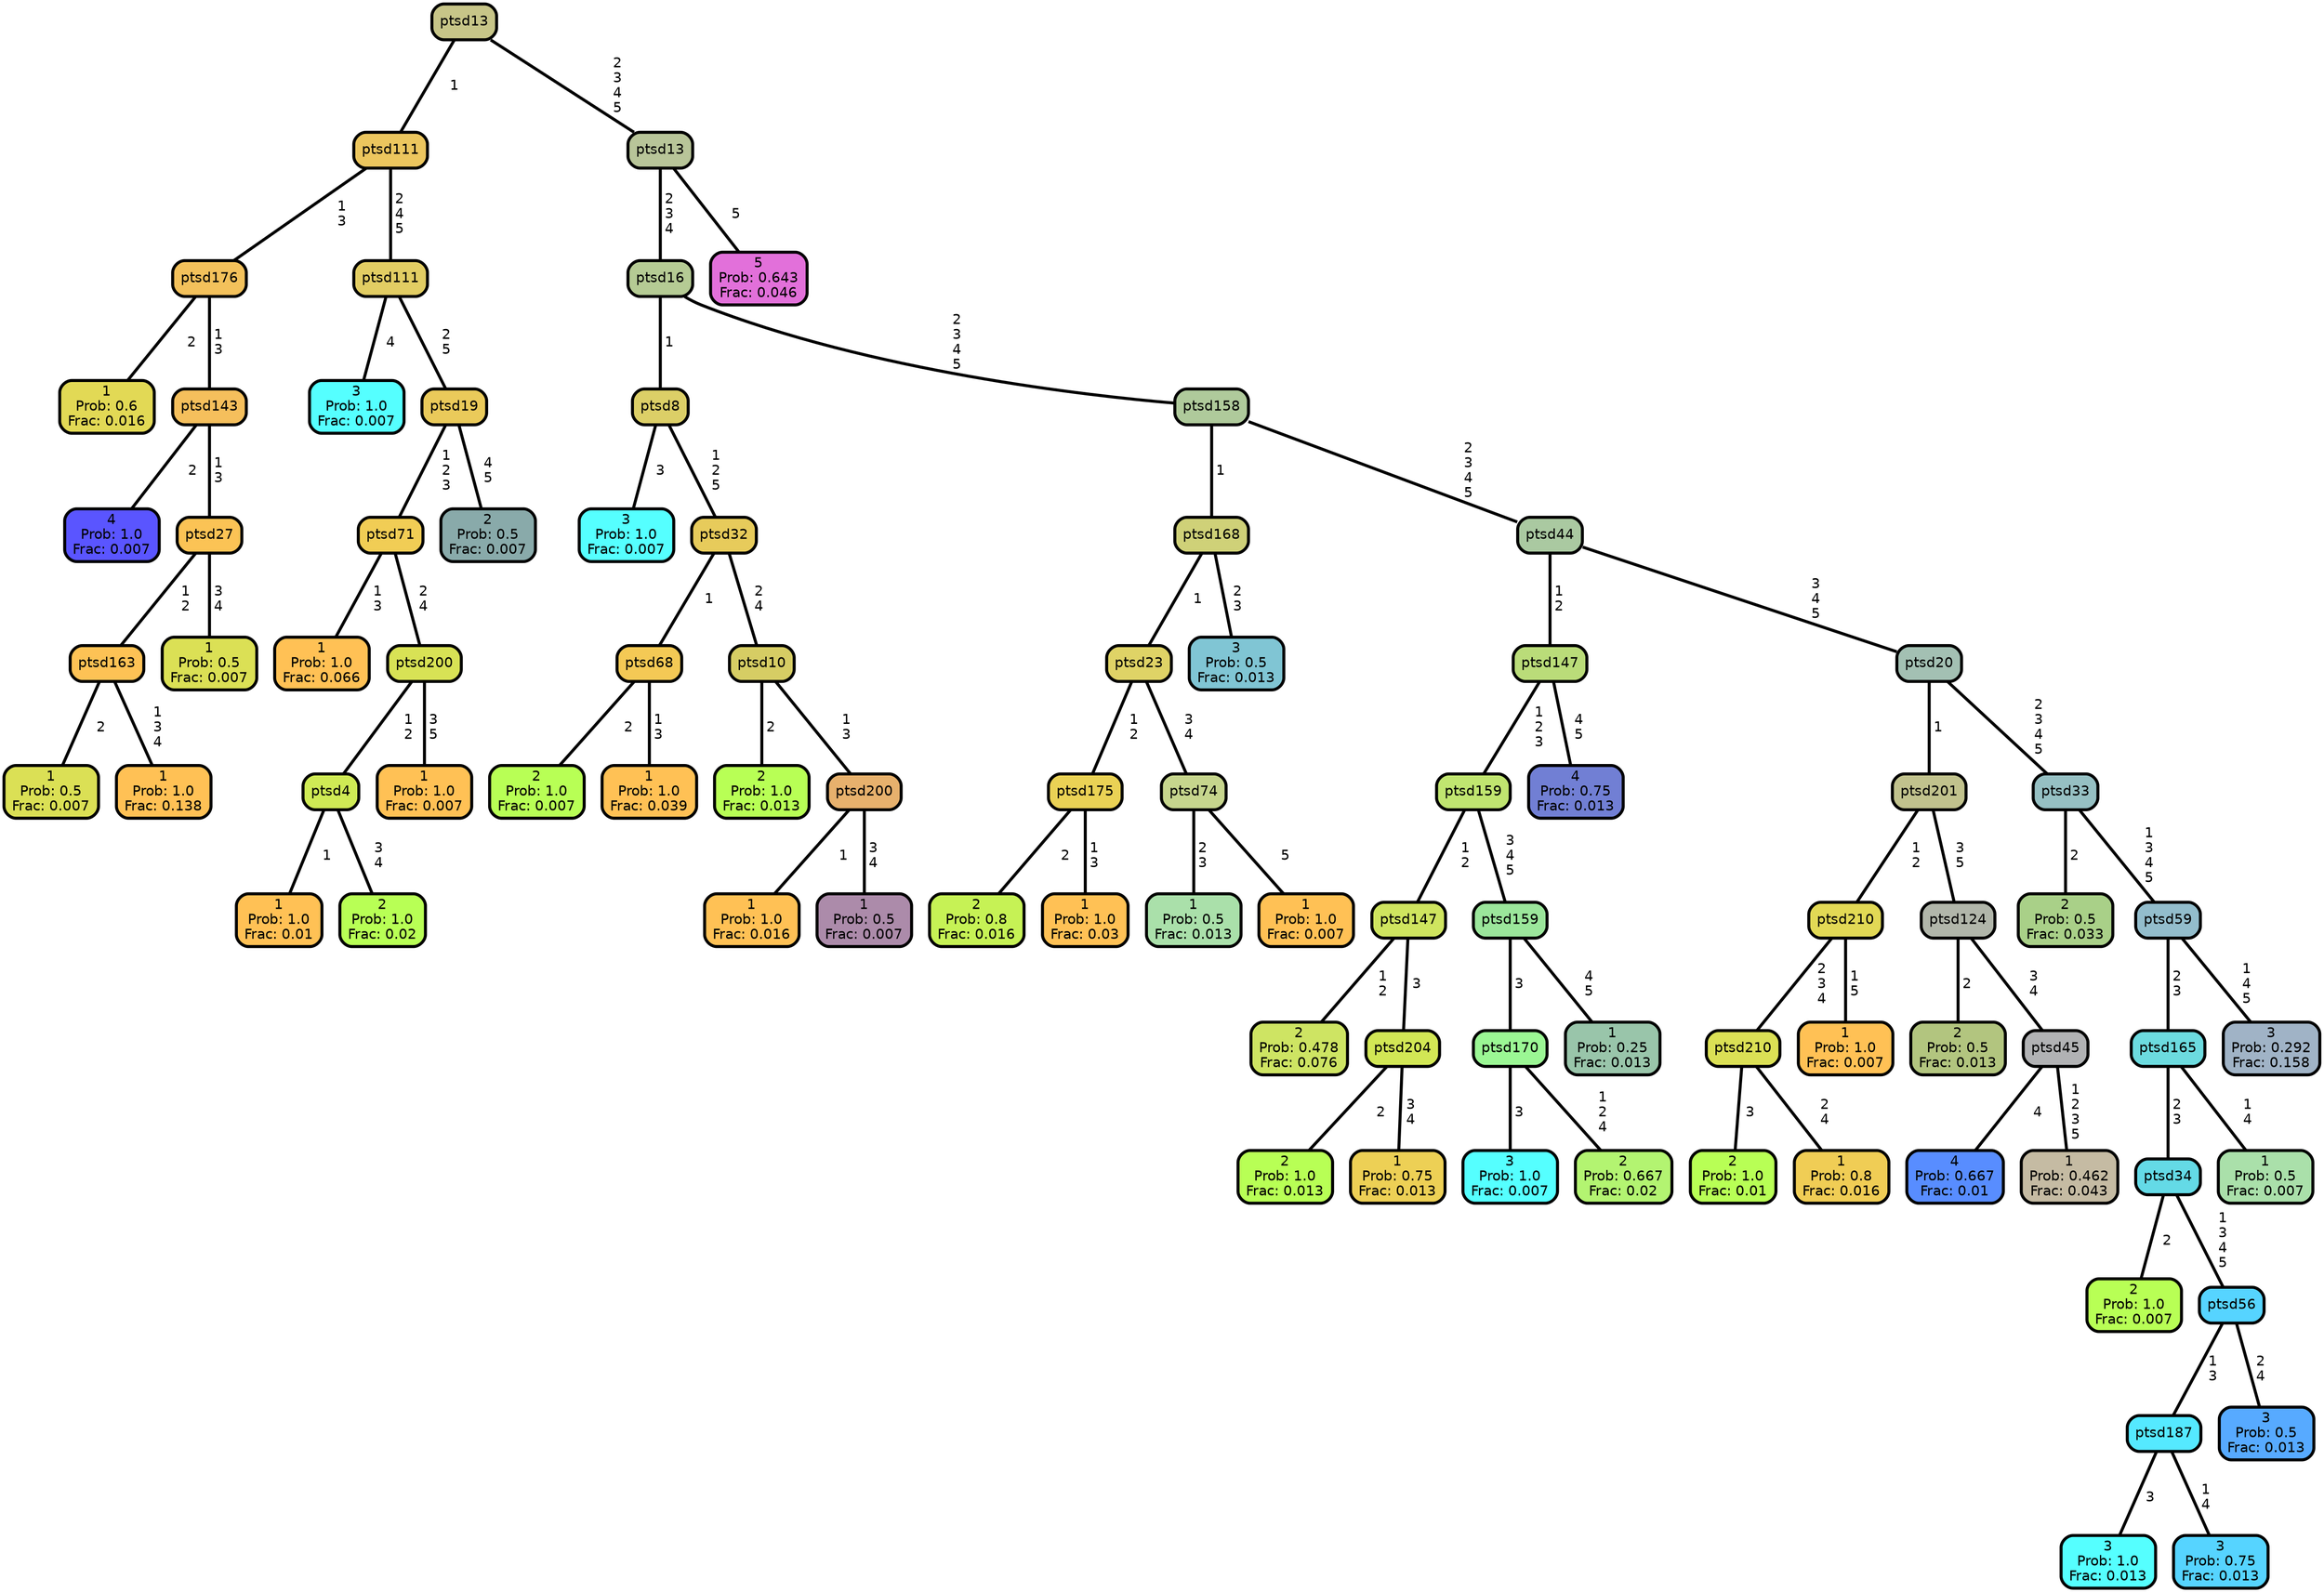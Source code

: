 graph Tree {
node [shape=box, style="filled, rounded",color="black",penwidth="3",fontcolor="black",                 fontname=helvetica] ;
graph [ranksep="0 equally", splines=straight,                 bgcolor=transparent, dpi=200] ;
edge [fontname=helvetica, color=black] ;
0 [label="1
Prob: 0.6
Frac: 0.016", fillcolor="#e2d955"] ;
1 [label="ptsd176", fillcolor="#f3c15b"] ;
2 [label="4
Prob: 1.0
Frac: 0.007", fillcolor="#5a55ff"] ;
3 [label="ptsd143", fillcolor="#f5bf5c"] ;
4 [label="1
Prob: 0.5
Frac: 0.007", fillcolor="#dbe055"] ;
5 [label="ptsd163", fillcolor="#fdc255"] ;
6 [label="1
Prob: 1.0
Frac: 0.138", fillcolor="#ffc155"] ;
7 [label="ptsd27", fillcolor="#fbc355"] ;
8 [label="1
Prob: 0.5
Frac: 0.007", fillcolor="#dbe055"] ;
9 [label="ptsd111", fillcolor="#ecc65e"] ;
10 [label="3
Prob: 1.0
Frac: 0.007", fillcolor="#55ffff"] ;
11 [label="ptsd111", fillcolor="#e2cd63"] ;
12 [label="1
Prob: 1.0
Frac: 0.066", fillcolor="#ffc155"] ;
13 [label="ptsd71", fillcolor="#f1cd55"] ;
14 [label="1
Prob: 1.0
Frac: 0.01", fillcolor="#ffc155"] ;
15 [label="ptsd4", fillcolor="#cfea55"] ;
16 [label="2
Prob: 1.0
Frac: 0.02", fillcolor="#b8ff55"] ;
17 [label="ptsd200", fillcolor="#d8e255"] ;
18 [label="1
Prob: 1.0
Frac: 0.007", fillcolor="#ffc155"] ;
19 [label="ptsd19", fillcolor="#eaca5a"] ;
20 [label="2
Prob: 0.5
Frac: 0.007", fillcolor="#89aaaa"] ;
21 [label="ptsd13", fillcolor="#c7c588"] ;
22 [label="3
Prob: 1.0
Frac: 0.007", fillcolor="#55ffff"] ;
23 [label="ptsd8", fillcolor="#dccf67"] ;
24 [label="2
Prob: 1.0
Frac: 0.007", fillcolor="#b8ff55"] ;
25 [label="ptsd68", fillcolor="#f4c955"] ;
26 [label="1
Prob: 1.0
Frac: 0.039", fillcolor="#ffc155"] ;
27 [label="ptsd32", fillcolor="#e7cb5b"] ;
28 [label="2
Prob: 1.0
Frac: 0.013", fillcolor="#b8ff55"] ;
29 [label="ptsd10", fillcolor="#d6cd64"] ;
30 [label="1
Prob: 1.0
Frac: 0.016", fillcolor="#ffc155"] ;
31 [label="ptsd200", fillcolor="#e7b16d"] ;
32 [label="1
Prob: 0.5
Frac: 0.007", fillcolor="#ac8baa"] ;
33 [label="ptsd16", fillcolor="#b5cb94"] ;
34 [label="2
Prob: 0.8
Frac: 0.016", fillcolor="#c6f255"] ;
35 [label="ptsd175", fillcolor="#ead255"] ;
36 [label="1
Prob: 1.0
Frac: 0.03", fillcolor="#ffc155"] ;
37 [label="ptsd23", fillcolor="#dfd366"] ;
38 [label="1
Prob: 0.5
Frac: 0.013", fillcolor="#aae0aa"] ;
39 [label="ptsd74", fillcolor="#c6d58d"] ;
40 [label="1
Prob: 1.0
Frac: 0.007", fillcolor="#ffc155"] ;
41 [label="ptsd168", fillcolor="#cfd178"] ;
42 [label="3
Prob: 0.5
Frac: 0.013", fillcolor="#80c5d4"] ;
43 [label="ptsd158", fillcolor="#afca9b"] ;
44 [label="2
Prob: 0.478
Frac: 0.076", fillcolor="#cee463"] ;
45 [label="ptsd147", fillcolor="#cfe55f"] ;
46 [label="2
Prob: 1.0
Frac: 0.013", fillcolor="#b8ff55"] ;
47 [label="ptsd204", fillcolor="#d2e755"] ;
48 [label="1
Prob: 0.75
Frac: 0.013", fillcolor="#edd055"] ;
49 [label="ptsd159", fillcolor="#c0e570"] ;
50 [label="3
Prob: 1.0
Frac: 0.007", fillcolor="#55ffff"] ;
51 [label="ptsd170", fillcolor="#9bf794"] ;
52 [label="2
Prob: 0.667
Frac: 0.02", fillcolor="#b3f471"] ;
53 [label="ptsd159", fillcolor="#9be69b"] ;
54 [label="1
Prob: 0.25
Frac: 0.013", fillcolor="#99c5aa"] ;
55 [label="ptsd147", fillcolor="#badc79"] ;
56 [label="4
Prob: 0.75
Frac: 0.013", fillcolor="#717fd4"] ;
57 [label="ptsd44", fillcolor="#aac9a1"] ;
58 [label="2
Prob: 1.0
Frac: 0.01", fillcolor="#b8ff55"] ;
59 [label="ptsd210", fillcolor="#dbe055"] ;
60 [label="1
Prob: 0.8
Frac: 0.016", fillcolor="#f0cd55"] ;
61 [label="ptsd210", fillcolor="#e2d955"] ;
62 [label="1
Prob: 1.0
Frac: 0.007", fillcolor="#ffc155"] ;
63 [label="ptsd201", fillcolor="#c1c28d"] ;
64 [label="2
Prob: 0.5
Frac: 0.013", fillcolor="#b2c57f"] ;
65 [label="ptsd124", fillcolor="#b1b6aa"] ;
66 [label="4
Prob: 0.667
Frac: 0.01", fillcolor="#588dff"] ;
67 [label="ptsd45", fillcolor="#b1b2b4"] ;
68 [label="1
Prob: 0.462
Frac: 0.043", fillcolor="#c5bba3"] ;
69 [label="ptsd20", fillcolor="#a3c0b3"] ;
70 [label="2
Prob: 0.5
Frac: 0.033", fillcolor="#a9d088"] ;
71 [label="ptsd33", fillcolor="#96c0c3"] ;
72 [label="2
Prob: 1.0
Frac: 0.007", fillcolor="#b8ff55"] ;
73 [label="ptsd34", fillcolor="#64dae6"] ;
74 [label="3
Prob: 1.0
Frac: 0.013", fillcolor="#55ffff"] ;
75 [label="ptsd187", fillcolor="#55e9ff"] ;
76 [label="3
Prob: 0.75
Frac: 0.013", fillcolor="#56d4ff"] ;
77 [label="ptsd56", fillcolor="#56d4ff"] ;
78 [label="3
Prob: 0.5
Frac: 0.013", fillcolor="#57aaff"] ;
79 [label="ptsd165", fillcolor="#6cdbdf"] ;
80 [label="1
Prob: 0.5
Frac: 0.007", fillcolor="#aae0aa"] ;
81 [label="ptsd59", fillcolor="#93bdcc"] ;
82 [label="3
Prob: 0.292
Frac: 0.158", fillcolor="#a0b3c6"] ;
83 [label="ptsd13", fillcolor="#b8c599"] ;
84 [label="5
Prob: 0.643
Frac: 0.046", fillcolor="#e270da"] ;
1 -- 0 [label=" 2",penwidth=3] ;
1 -- 3 [label=" 1\n 3",penwidth=3] ;
3 -- 2 [label=" 2",penwidth=3] ;
3 -- 7 [label=" 1\n 3",penwidth=3] ;
5 -- 4 [label=" 2",penwidth=3] ;
5 -- 6 [label=" 1\n 3\n 4",penwidth=3] ;
7 -- 5 [label=" 1\n 2",penwidth=3] ;
7 -- 8 [label=" 3\n 4",penwidth=3] ;
9 -- 1 [label=" 1\n 3",penwidth=3] ;
9 -- 11 [label=" 2\n 4\n 5",penwidth=3] ;
11 -- 10 [label=" 4",penwidth=3] ;
11 -- 19 [label=" 2\n 5",penwidth=3] ;
13 -- 12 [label=" 1\n 3",penwidth=3] ;
13 -- 17 [label=" 2\n 4",penwidth=3] ;
15 -- 14 [label=" 1",penwidth=3] ;
15 -- 16 [label=" 3\n 4",penwidth=3] ;
17 -- 15 [label=" 1\n 2",penwidth=3] ;
17 -- 18 [label=" 3\n 5",penwidth=3] ;
19 -- 13 [label=" 1\n 2\n 3",penwidth=3] ;
19 -- 20 [label=" 4\n 5",penwidth=3] ;
21 -- 9 [label=" 1",penwidth=3] ;
21 -- 83 [label=" 2\n 3\n 4\n 5",penwidth=3] ;
23 -- 22 [label=" 3",penwidth=3] ;
23 -- 27 [label=" 1\n 2\n 5",penwidth=3] ;
25 -- 24 [label=" 2",penwidth=3] ;
25 -- 26 [label=" 1\n 3",penwidth=3] ;
27 -- 25 [label=" 1",penwidth=3] ;
27 -- 29 [label=" 2\n 4",penwidth=3] ;
29 -- 28 [label=" 2",penwidth=3] ;
29 -- 31 [label=" 1\n 3",penwidth=3] ;
31 -- 30 [label=" 1",penwidth=3] ;
31 -- 32 [label=" 3\n 4",penwidth=3] ;
33 -- 23 [label=" 1",penwidth=3] ;
33 -- 43 [label=" 2\n 3\n 4\n 5",penwidth=3] ;
35 -- 34 [label=" 2",penwidth=3] ;
35 -- 36 [label=" 1\n 3",penwidth=3] ;
37 -- 35 [label=" 1\n 2",penwidth=3] ;
37 -- 39 [label=" 3\n 4",penwidth=3] ;
39 -- 38 [label=" 2\n 3",penwidth=3] ;
39 -- 40 [label=" 5",penwidth=3] ;
41 -- 37 [label=" 1",penwidth=3] ;
41 -- 42 [label=" 2\n 3",penwidth=3] ;
43 -- 41 [label=" 1",penwidth=3] ;
43 -- 57 [label=" 2\n 3\n 4\n 5",penwidth=3] ;
45 -- 44 [label=" 1\n 2",penwidth=3] ;
45 -- 47 [label=" 3",penwidth=3] ;
47 -- 46 [label=" 2",penwidth=3] ;
47 -- 48 [label=" 3\n 4",penwidth=3] ;
49 -- 45 [label=" 1\n 2",penwidth=3] ;
49 -- 53 [label=" 3\n 4\n 5",penwidth=3] ;
51 -- 50 [label=" 3",penwidth=3] ;
51 -- 52 [label=" 1\n 2\n 4",penwidth=3] ;
53 -- 51 [label=" 3",penwidth=3] ;
53 -- 54 [label=" 4\n 5",penwidth=3] ;
55 -- 49 [label=" 1\n 2\n 3",penwidth=3] ;
55 -- 56 [label=" 4\n 5",penwidth=3] ;
57 -- 55 [label=" 1\n 2",penwidth=3] ;
57 -- 69 [label=" 3\n 4\n 5",penwidth=3] ;
59 -- 58 [label=" 3",penwidth=3] ;
59 -- 60 [label=" 2\n 4",penwidth=3] ;
61 -- 59 [label=" 2\n 3\n 4",penwidth=3] ;
61 -- 62 [label=" 1\n 5",penwidth=3] ;
63 -- 61 [label=" 1\n 2",penwidth=3] ;
63 -- 65 [label=" 3\n 5",penwidth=3] ;
65 -- 64 [label=" 2",penwidth=3] ;
65 -- 67 [label=" 3\n 4",penwidth=3] ;
67 -- 66 [label=" 4",penwidth=3] ;
67 -- 68 [label=" 1\n 2\n 3\n 5",penwidth=3] ;
69 -- 63 [label=" 1",penwidth=3] ;
69 -- 71 [label=" 2\n 3\n 4\n 5",penwidth=3] ;
71 -- 70 [label=" 2",penwidth=3] ;
71 -- 81 [label=" 1\n 3\n 4\n 5",penwidth=3] ;
73 -- 72 [label=" 2",penwidth=3] ;
73 -- 77 [label=" 1\n 3\n 4\n 5",penwidth=3] ;
75 -- 74 [label=" 3",penwidth=3] ;
75 -- 76 [label=" 1\n 4",penwidth=3] ;
77 -- 75 [label=" 1\n 3",penwidth=3] ;
77 -- 78 [label=" 2\n 4",penwidth=3] ;
79 -- 73 [label=" 2\n 3",penwidth=3] ;
79 -- 80 [label=" 1\n 4",penwidth=3] ;
81 -- 79 [label=" 2\n 3",penwidth=3] ;
81 -- 82 [label=" 1\n 4\n 5",penwidth=3] ;
83 -- 33 [label=" 2\n 3\n 4",penwidth=3] ;
83 -- 84 [label=" 5",penwidth=3] ;
{rank = same;}}